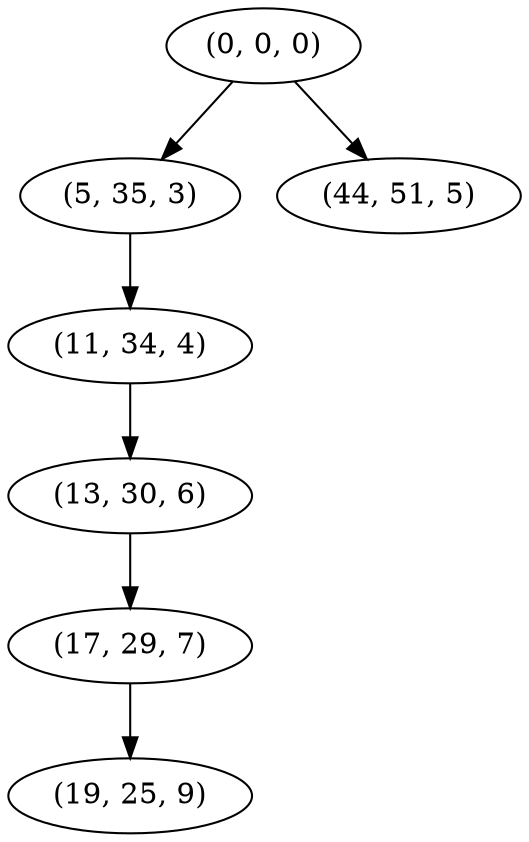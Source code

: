 digraph tree {
    "(0, 0, 0)";
    "(5, 35, 3)";
    "(11, 34, 4)";
    "(13, 30, 6)";
    "(17, 29, 7)";
    "(19, 25, 9)";
    "(44, 51, 5)";
    "(0, 0, 0)" -> "(5, 35, 3)";
    "(0, 0, 0)" -> "(44, 51, 5)";
    "(5, 35, 3)" -> "(11, 34, 4)";
    "(11, 34, 4)" -> "(13, 30, 6)";
    "(13, 30, 6)" -> "(17, 29, 7)";
    "(17, 29, 7)" -> "(19, 25, 9)";
}
